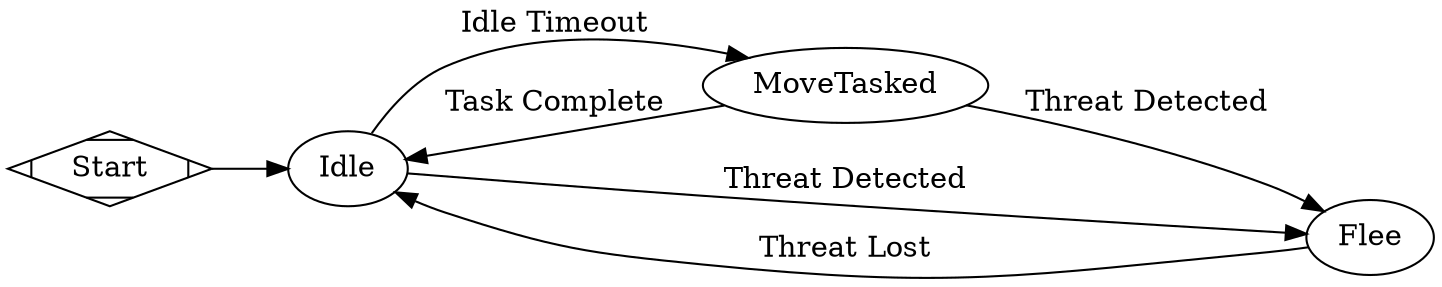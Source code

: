 // TCM - the Tasking Coward Machine
// State Control Flow - Goal Region - Graphviz Dot
// Directed Graph
digraph G {
    rankdir=LR; // Left to Right, instead of Top to Bottom
    nodesep=.55; // Ensure nodes are separated by at least .55... units?
    overlap=false; // Nodes are not allowed to overlap.
    compound=true; // Allow edges between clusters

    // Declare our nodes ahead of time
    GR_IDLE [label = "Idle"];
    GR_TASKED [label = "MoveTasked"];
    GR_FLEE [label = "Flee"];

    // Idle to Wander Edge
    edge [label = "Idle Timeout"];
    GR_IDLE -> GR_TASKED;
    // Wander to Idle Edge
    edge [label = "Task Complete"];
    GR_TASKED -> GR_IDLE;
    // to Flee Edges
    edge [label = "Threat Detected"];
    GR_IDLE -> GR_FLEE;
    GR_TASKED -> GR_FLEE;
    // Flee to Idle
    edge [label = "Threat Lost"];
    GR_FLEE -> GR_IDLE;
    
    // Clear the edge label
    edge [label = ""];
    
    // We start at start!
    Start [shape=Mdiamond];
    // Start goes idle!
    Start -> GR_IDLE;
}
